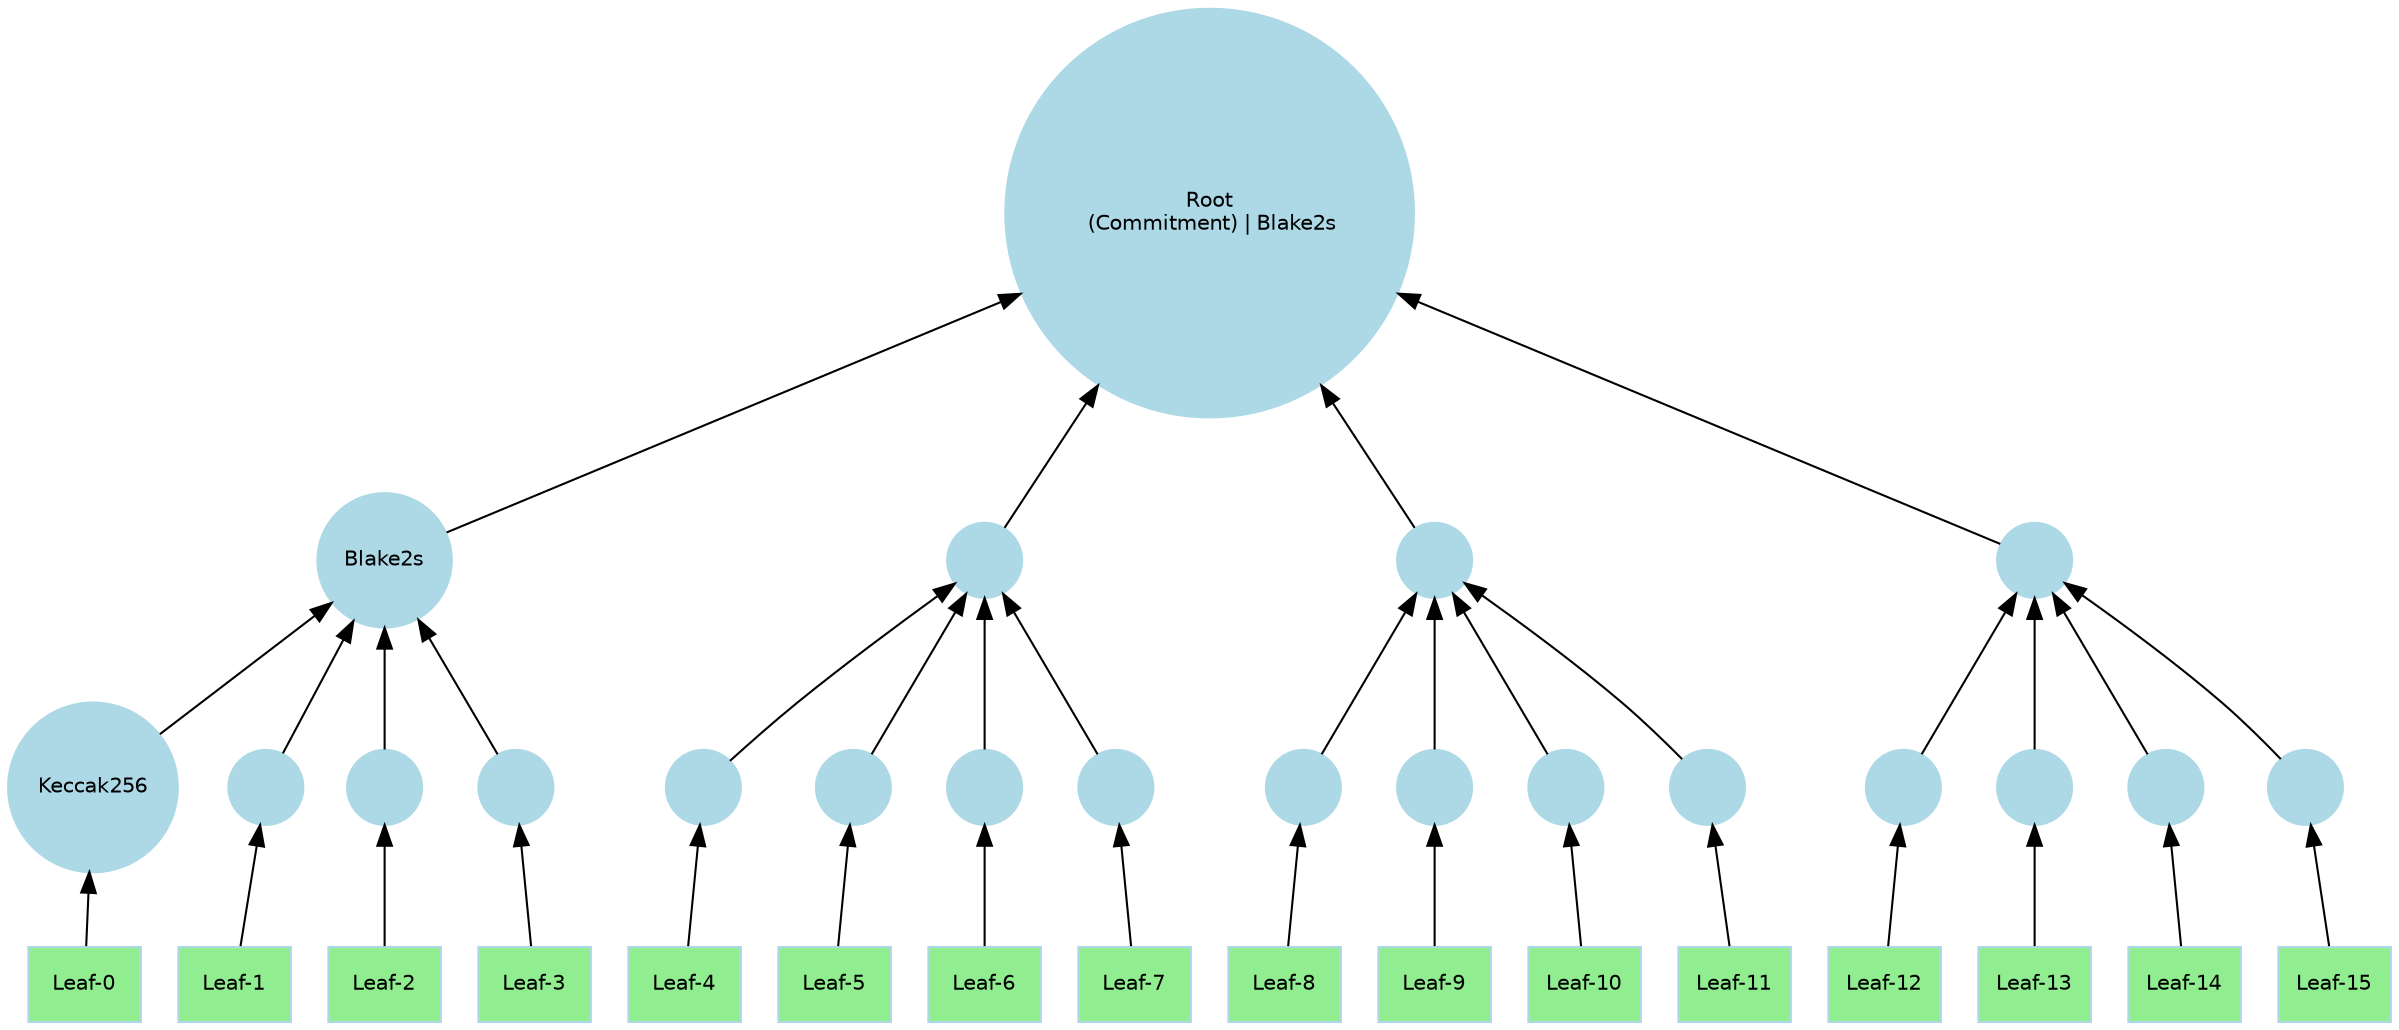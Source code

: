 digraph MerkleTree {
    rankdir = BT;
    // Reverse the rank direction to bottom-to-top
    node [shape = circle; style = filled; color = lightblue; fontname = "Helvetica"; fontsize = 10;];
    
    // Root node
    Root [label = "Root\n (Commitment) | Blake2s";];
    
    L1_0 [label = "Blake2s";];
    L1_1 [label = "";];
    L1_2 [label = "";];
    L1_3 [label = "";];
    
    L2_0 [label = "Keccak256";];
    L2_1 [label = "";];
    L2_2 [label = "";];
    L2_3 [label = "";];
    L2_4 [label = "";];
    L2_5 [label = "";];
    L2_6 [label = "";];
    L2_7 [label = "";];
    L2_8 [label = "";];
    L2_9 [label = "";];
    L2_10 [label = "";];
    L2_11 [label = "";];
    L2_12 [label = "";];
    L2_13 [label = "";];
    L2_14 [label = "";];
    L2_15 [label = "";];
    
    node [style = filled; fillcolor = lightgreen; shape = rect;];
    Leaf_0 [label = "Leaf-0";];
    Leaf_1 [label = "Leaf-1";];
    Leaf_2 [label = "Leaf-2";];
    Leaf_3 [label = "Leaf-3";];
    Leaf_4 [label = "Leaf-4";];
    Leaf_5 [label = "Leaf-5";];
    Leaf_6 [label = "Leaf-6";];
    Leaf_7 [label = "Leaf-7";];
    Leaf_8 [label = "Leaf-8";];
    Leaf_9 [label = "Leaf-9";];
    Leaf_10 [label = "Leaf-10";];
    Leaf_11 [label = "Leaf-11";];
    Leaf_12 [label = "Leaf-12";];
    Leaf_13 [label = "Leaf-13";];
    Leaf_14 [label = "Leaf-14";];
    Leaf_15 [label = "Leaf-15";];
    
    // Connections: Internal nodes to root
    L1_0 -> Root;
    L1_1 -> Root;
    L1_2 -> Root;
    L1_3 -> Root;
    
    L2_0 -> L1_0;
    L2_1 -> L1_0;
    L2_2 -> L1_0;
    L2_3 -> L1_0;
    L2_4 -> L1_1;
    L2_5 -> L1_1;
    L2_6 -> L1_1;
    L2_7 -> L1_1;
    L2_8 -> L1_2;
    L2_9 -> L1_2;
    L2_10 -> L1_2;
    L2_11 -> L1_2;
    L2_12 -> L1_3;
    L2_13 -> L1_3;
    L2_14 -> L1_3;
    L2_15 -> L1_3;
    
    // Connections: Leaves to internal nodes
    Leaf_0 -> L2_0;
    Leaf_1 -> L2_1;
    Leaf_2 -> L2_2;
    Leaf_3 -> L2_3;
    Leaf_4 -> L2_4;
    Leaf_5 -> L2_5;
    Leaf_6 -> L2_6;
    Leaf_7 -> L2_7;
    Leaf_8 -> L2_8;
    Leaf_9 -> L2_9;
    Leaf_10 -> L2_10;
    Leaf_11 -> L2_11;
    Leaf_12 -> L2_12;
    Leaf_13 -> L2_13;
    Leaf_14 -> L2_14;
    Leaf_15 -> L2_15;
}